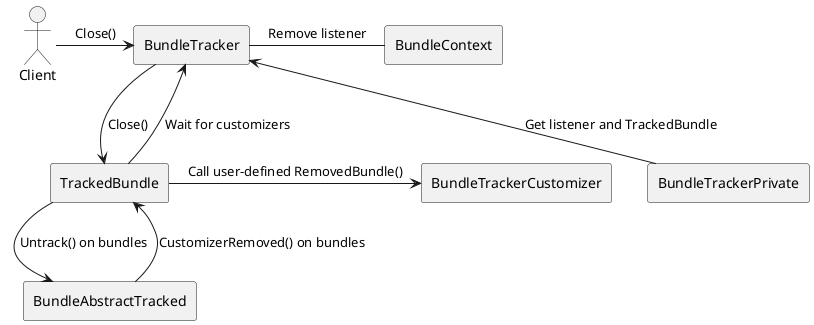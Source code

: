 @startuml close_diagram
:Client: as Client

rectangle "BundleTracker" as BT
rectangle "BundleTrackerPrivate" as BTP
rectangle "TrackedBundle" as TB
rectangle "BundleContext" as BC
rectangle "BundleAbstractTracked" as BAT
rectangle "BundleTrackerCustomizer" as BTC

Client -> BT : Close()
BT <-d- BTP : Get listener and TrackedBundle
BT <-d- TB : Wait for customizers
BT -> TB : Close()
BT - BC : Remove listener

TB -d-> BAT : Untrack() on bundles
BAT -> TB : CustomizerRemoved() on bundles
TB -> BTC : Call user-defined RemovedBundle()

@enduml

